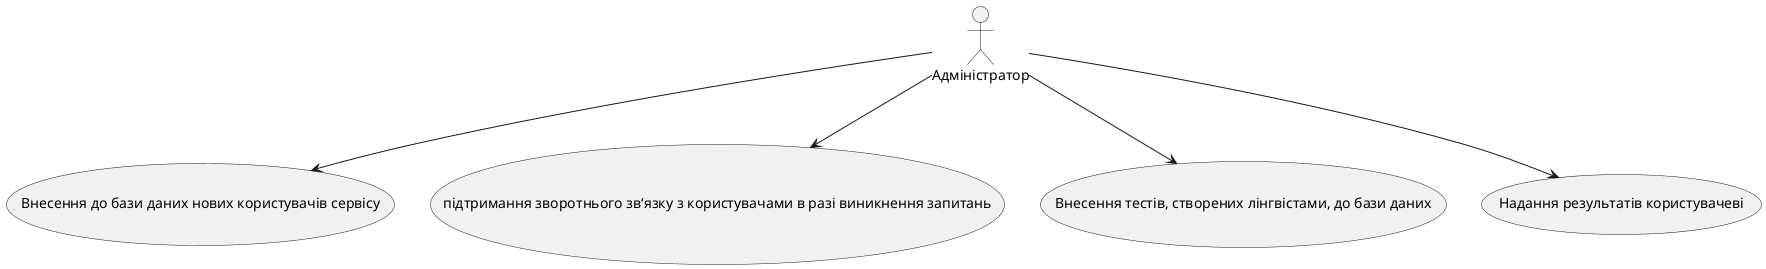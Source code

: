 @startuml
actor "Адміністратор" as Admin

usecase "Внесення до бази даних нових користувачів сервісу" as SU1
usecase "підтримання зворотнього зв‘язку з користувачами в разі виникнення запитань" as SU2
usecase "Внесення тестів, створених лінгвістами, до бази даних" as SU3
usecase "Надання результатів користувачеві" as SU4


Admin-d-> SU1
Admin-d-> SU2
Admin-d-> SU3
Admin-d-> SU4
@enduml
